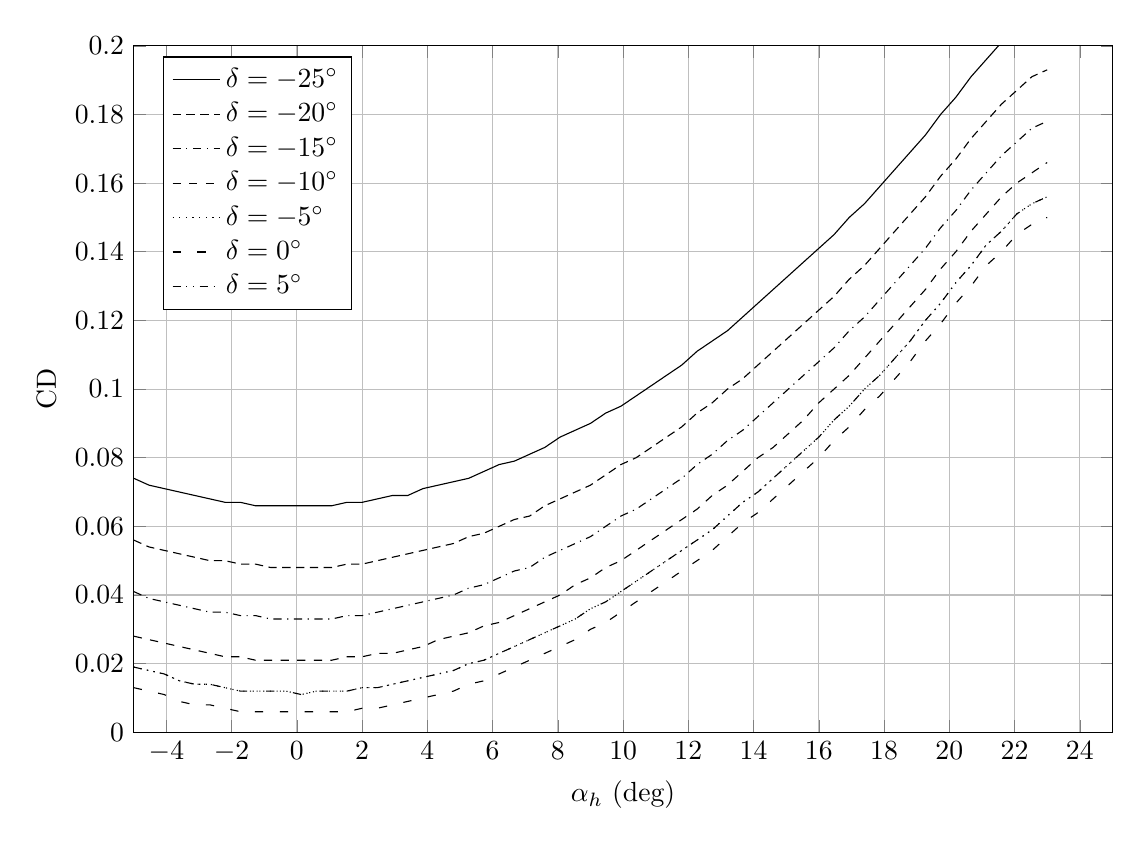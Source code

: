 %Comparison of CD estimation
\begin{tikzpicture}

\begin{axis}[
width=14.01cm,
height=10.3cm,
scaled ticks=false, tick label style={/pgf/number format/fixed},
xmin=-5,
xmax=25,
xlabel={$\alpha_{h}$ (deg)},
xmajorgrids,
ymin=0,
ymax=0.2,
ylabel={CD},
ymajorgrids,
legend style={at={(0.03,0.8)},anchor=west,draw=black,fill=white,legend cell align=left},
legend entries = {$\delta = -25^{\circ}$\\$\delta = -20^{\circ}$\\$\delta = -15^{\circ}$\\$\delta = -10^{\circ}$\\$\delta = -5^{\circ}$\\$\delta = 0^{\circ}$\\$\delta = 5^{\circ}$\\}
]

\addplot [
color=black,
solid
]
table[row sep=crcr]{
-5.0	0.074\\
-4.533	0.072\\
-4.067	0.071\\
-3.6	0.07\\
-3.133	0.069\\
-2.667	0.068\\
-2.2	0.067\\
-1.733	0.067\\
-1.267	0.066\\
-0.8	0.066\\
-0.333	0.066\\
0.133	0.066\\
0.6	0.066\\
1.067	0.066\\
1.533	0.067\\
2.0	0.067\\
2.467	0.068\\
2.933	0.069\\
3.4	0.069\\
3.867	0.071\\
4.333	0.072\\
4.8	0.073\\
5.267	0.074\\
5.733	0.076\\
6.2	0.078\\
6.667	0.079\\
7.133	0.081\\
7.6	0.083\\
8.067	0.086\\
8.533	0.088\\
9.0	0.09\\
9.467	0.093\\
9.933	0.095\\
10.4	0.098\\
10.867	0.101\\
11.333	0.104\\
11.8	0.107\\
12.267	0.111\\
12.733	0.114\\
13.2	0.117\\
13.667	0.121\\
14.133	0.125\\
14.6	0.129\\
15.067	0.133\\
15.533	0.137\\
16.0	0.141\\
16.467	0.145\\
16.933	0.15\\
17.4	0.154\\
17.867	0.159\\
18.333	0.164\\
18.8	0.169\\
19.267	0.174\\
19.733	0.18\\
20.2	0.185\\
20.667	0.191\\
21.133	0.196\\
21.6	0.201\\
22.067	0.205\\
22.533	0.208\\
23.0	0.211\\
};

\addplot [
color=black,
densely dashed
]
table[row sep=crcr]{
-5.0	0.056\\
-4.533	0.054\\
-4.067	0.053\\
-3.6	0.052\\
-3.133	0.051\\
-2.667	0.05\\
-2.2	0.05\\
-1.733	0.049\\
-1.267	0.049\\
-0.8	0.048\\
-0.333	0.048\\
0.133	0.048\\
0.6	0.048\\
1.067	0.048\\
1.533	0.049\\
2.0	0.049\\
2.467	0.05\\
2.933	0.051\\
3.4	0.052\\
3.867	0.053\\
4.333	0.054\\
4.8	0.055\\
5.267	0.057\\
5.733	0.058\\
6.2	0.06\\
6.667	0.062\\
7.133	0.063\\
7.6	0.066\\
8.067	0.068\\
8.533	0.07\\
9.0	0.072\\
9.467	0.075\\
9.933	0.078\\
10.4	0.08\\
10.867	0.083\\
11.333	0.086\\
11.8	0.089\\
12.267	0.093\\
12.733	0.096\\
13.2	0.1\\
13.667	0.103\\
14.133	0.107\\
14.6	0.111\\
15.067	0.115\\
15.533	0.119\\
16.0	0.123\\
16.467	0.127\\
16.933	0.132\\
17.4	0.136\\
17.867	0.141\\
18.333	0.146\\
18.8	0.151\\
19.267	0.156\\
19.733	0.162\\
20.2	0.167\\
20.667	0.173\\
21.133	0.178\\
21.6	0.183\\
22.067	0.187\\
22.533	0.191\\
23.0	0.193\\
};

\addplot [
color=black,
dashdotted
]
table[row sep=crcr]{
-5.0	0.041\\
-4.533	0.039\\
-4.067	0.038\\
-3.6	0.037\\
-3.133	0.036\\
-2.667	0.035\\
-2.2	0.035\\
-1.733	0.034\\
-1.267	0.034\\
-0.8	0.033\\
-0.333	0.033\\
0.133	0.033\\
0.6	0.033\\
1.067	0.033\\
1.533	0.034\\
2.0	0.034\\
2.467	0.035\\
2.933	0.036\\
3.4	0.037\\
3.867	0.038\\
4.333	0.039\\
4.8	0.04\\
5.267	0.042\\
5.733	0.043\\
6.2	0.045\\
6.667	0.047\\
7.133	0.048\\
7.6	0.051\\
8.067	0.053\\
8.533	0.055\\
9.0	0.057\\
9.467	0.06\\
9.933	0.063\\
10.4	0.065\\
10.867	0.068\\
11.333	0.071\\
11.8	0.074\\
12.267	0.078\\
12.733	0.081\\
13.2	0.085\\
13.667	0.088\\
14.133	0.092\\
14.6	0.096\\
15.067	0.1\\
15.533	0.104\\
16.0	0.108\\
16.467	0.112\\
16.933	0.117\\
17.4	0.121\\
17.867	0.126\\
18.333	0.131\\
18.8	0.136\\
19.267	0.141\\
19.733	0.147\\
20.2	0.152\\
20.667	0.158\\
21.133	0.163\\
21.6	0.168\\
22.067	0.172\\
22.533	0.176\\
23.0	0.178\\
};

\addplot [
color=black,
dashed
]
table[row sep=crcr]{
-5.0	0.028\\
-4.533	0.027\\
-4.067	0.026\\
-3.6	0.025\\
-3.133	0.024\\
-2.667	0.023\\
-2.2	0.022\\
-1.733	0.022\\
-1.267	0.021\\
-0.8	0.021\\
-0.333	0.021\\
0.133	0.021\\
0.6	0.021\\
1.067	0.021\\
1.533	0.022\\
2.0	0.022\\
2.467	0.023\\
2.933	0.023\\
3.4	0.024\\
3.867	0.025\\
4.333	0.027\\
4.8	0.028\\
5.267	0.029\\
5.733	0.031\\
6.2	0.032\\
6.667	0.034\\
7.133	0.036\\
7.6	0.038\\
8.067	0.04\\
8.533	0.043\\
9.0	0.045\\
9.467	0.048\\
9.933	0.05\\
10.4	0.053\\
10.867	0.056\\
11.333	0.059\\
11.8	0.062\\
12.267	0.065\\
12.733	0.069\\
13.2	0.072\\
13.667	0.076\\
14.133	0.08\\
14.6	0.083\\
15.067	0.087\\
15.533	0.091\\
16.0	0.096\\
16.467	0.1\\
16.933	0.104\\
17.4	0.109\\
17.867	0.114\\
18.333	0.119\\
18.8	0.124\\
19.267	0.129\\
19.733	0.135\\
20.2	0.14\\
20.667	0.146\\
21.133	0.151\\
21.6	0.156\\
22.067	0.16\\
22.533	0.163\\
23.0	0.166\\
};

\addplot [
color=black,
dotted
]
table[row sep=crcr]{
-5.0	0.019\\
-4.533	0.018\\
-4.067	0.017\\
-3.6	0.015\\
-3.133	0.014\\
-2.667	0.014\\
-2.2	0.013\\
-1.733	0.012\\
-1.267	0.012\\
-0.8	0.012\\
-0.333	0.012\\
0.133	0.011\\
0.6	0.012\\
1.067	0.012\\
1.533	0.012\\
2.0	0.013\\
2.467	0.013\\
2.933	0.014\\
3.4	0.015\\
3.867	0.016\\
4.333	0.017\\
4.8	0.018\\
5.267	0.02\\
5.733	0.021\\
6.2	0.023\\
6.667	0.025\\
7.133	0.027\\
7.6	0.029\\
8.067	0.031\\
8.533	0.033\\
9.0	0.036\\
9.467	0.038\\
9.933	0.041\\
10.4	0.044\\
10.867	0.047\\
11.333	0.05\\
11.8	0.053\\
12.267	0.056\\
12.733	0.059\\
13.2	0.063\\
13.667	0.067\\
14.133	0.07\\
14.6	0.074\\
15.067	0.078\\
15.533	0.082\\
16.0	0.086\\
16.467	0.091\\
16.933	0.095\\
17.4	0.1\\
17.867	0.104\\
18.333	0.109\\
18.8	0.114\\
19.267	0.12\\
19.733	0.125\\
20.2	0.131\\
20.667	0.136\\
21.133	0.142\\
21.6	0.146\\
22.067	0.151\\
22.533	0.154\\
23.0	0.156\\
};

\addplot [
color=black,
loosely dashed
]
table[row sep=crcr]{
-5.0	0.013\\
-4.533	0.012\\
-4.067	0.011\\
-3.6	0.009\\
-3.133	0.008\\
-2.667	0.008\\
-2.2	0.007\\
-1.733	0.006\\
-1.267	0.006\\
-0.8	0.006\\
-0.333	0.006\\
0.133	0.006\\
0.6	0.006\\
1.067	0.006\\
1.533	0.006\\
2.0	0.007\\
2.467	0.007\\
2.933	0.008\\
3.4	0.009\\
3.867	0.01\\
4.333	0.011\\
4.8	0.012\\
5.267	0.014\\
5.733	0.015\\
6.2	0.017\\
6.667	0.019\\
7.133	0.021\\
7.6	0.023\\
8.067	0.025\\
8.533	0.027\\
9.0	0.03\\
9.467	0.032\\
9.933	0.035\\
10.4	0.038\\
10.867	0.041\\
11.333	0.044\\
11.8	0.047\\
12.267	0.05\\
12.733	0.053\\
13.2	0.057\\
13.667	0.061\\
14.133	0.064\\
14.6	0.068\\
15.067	0.072\\
15.533	0.076\\
16.0	0.08\\
16.467	0.085\\
16.933	0.089\\
17.4	0.094\\
17.867	0.098\\
18.333	0.103\\
18.8	0.108\\
19.267	0.114\\
19.733	0.119\\
20.2	0.125\\
20.667	0.13\\
21.133	0.136\\
21.6	0.14\\
22.067	0.145\\
22.533	0.148\\
23.0	0.15\\
};

\addplot [
color=black,
dashdotdotted
]
table[row sep=crcr]{
-5.0	0.019\\
-4.533	0.018\\
-4.067	0.017\\
-3.6	0.015\\
-3.133	0.014\\
-2.667	0.014\\
-2.2	0.013\\
-1.733	0.012\\
-1.267	0.012\\
-0.8	0.012\\
-0.333	0.012\\
0.133	0.011\\
0.6	0.012\\
1.067	0.012\\
1.533	0.012\\
2.0	0.013\\
2.467	0.013\\
2.933	0.014\\
3.4	0.015\\
3.867	0.016\\
4.333	0.017\\
4.8	0.018\\
5.267	0.02\\
5.733	0.021\\
6.2	0.023\\
6.667	0.025\\
7.133	0.027\\
7.6	0.029\\
8.067	0.031\\
8.533	0.033\\
9.0	0.036\\
9.467	0.038\\
9.933	0.041\\
10.4	0.044\\
10.867	0.047\\
11.333	0.05\\
11.8	0.053\\
12.267	0.056\\
12.733	0.059\\
13.2	0.063\\
13.667	0.067\\
14.133	0.07\\
14.6	0.074\\
15.067	0.078\\
15.533	0.082\\
16.0	0.086\\
16.467	0.091\\
16.933	0.095\\
17.4	0.1\\
17.867	0.104\\
18.333	0.109\\
18.8	0.114\\
19.267	0.12\\
19.733	0.125\\
20.2	0.131\\
20.667	0.136\\
21.133	0.142\\
21.6	0.146\\
22.067	0.151\\
22.533	0.154\\
23.0	0.156\\
};
\end{axis}
\end{tikzpicture}%
